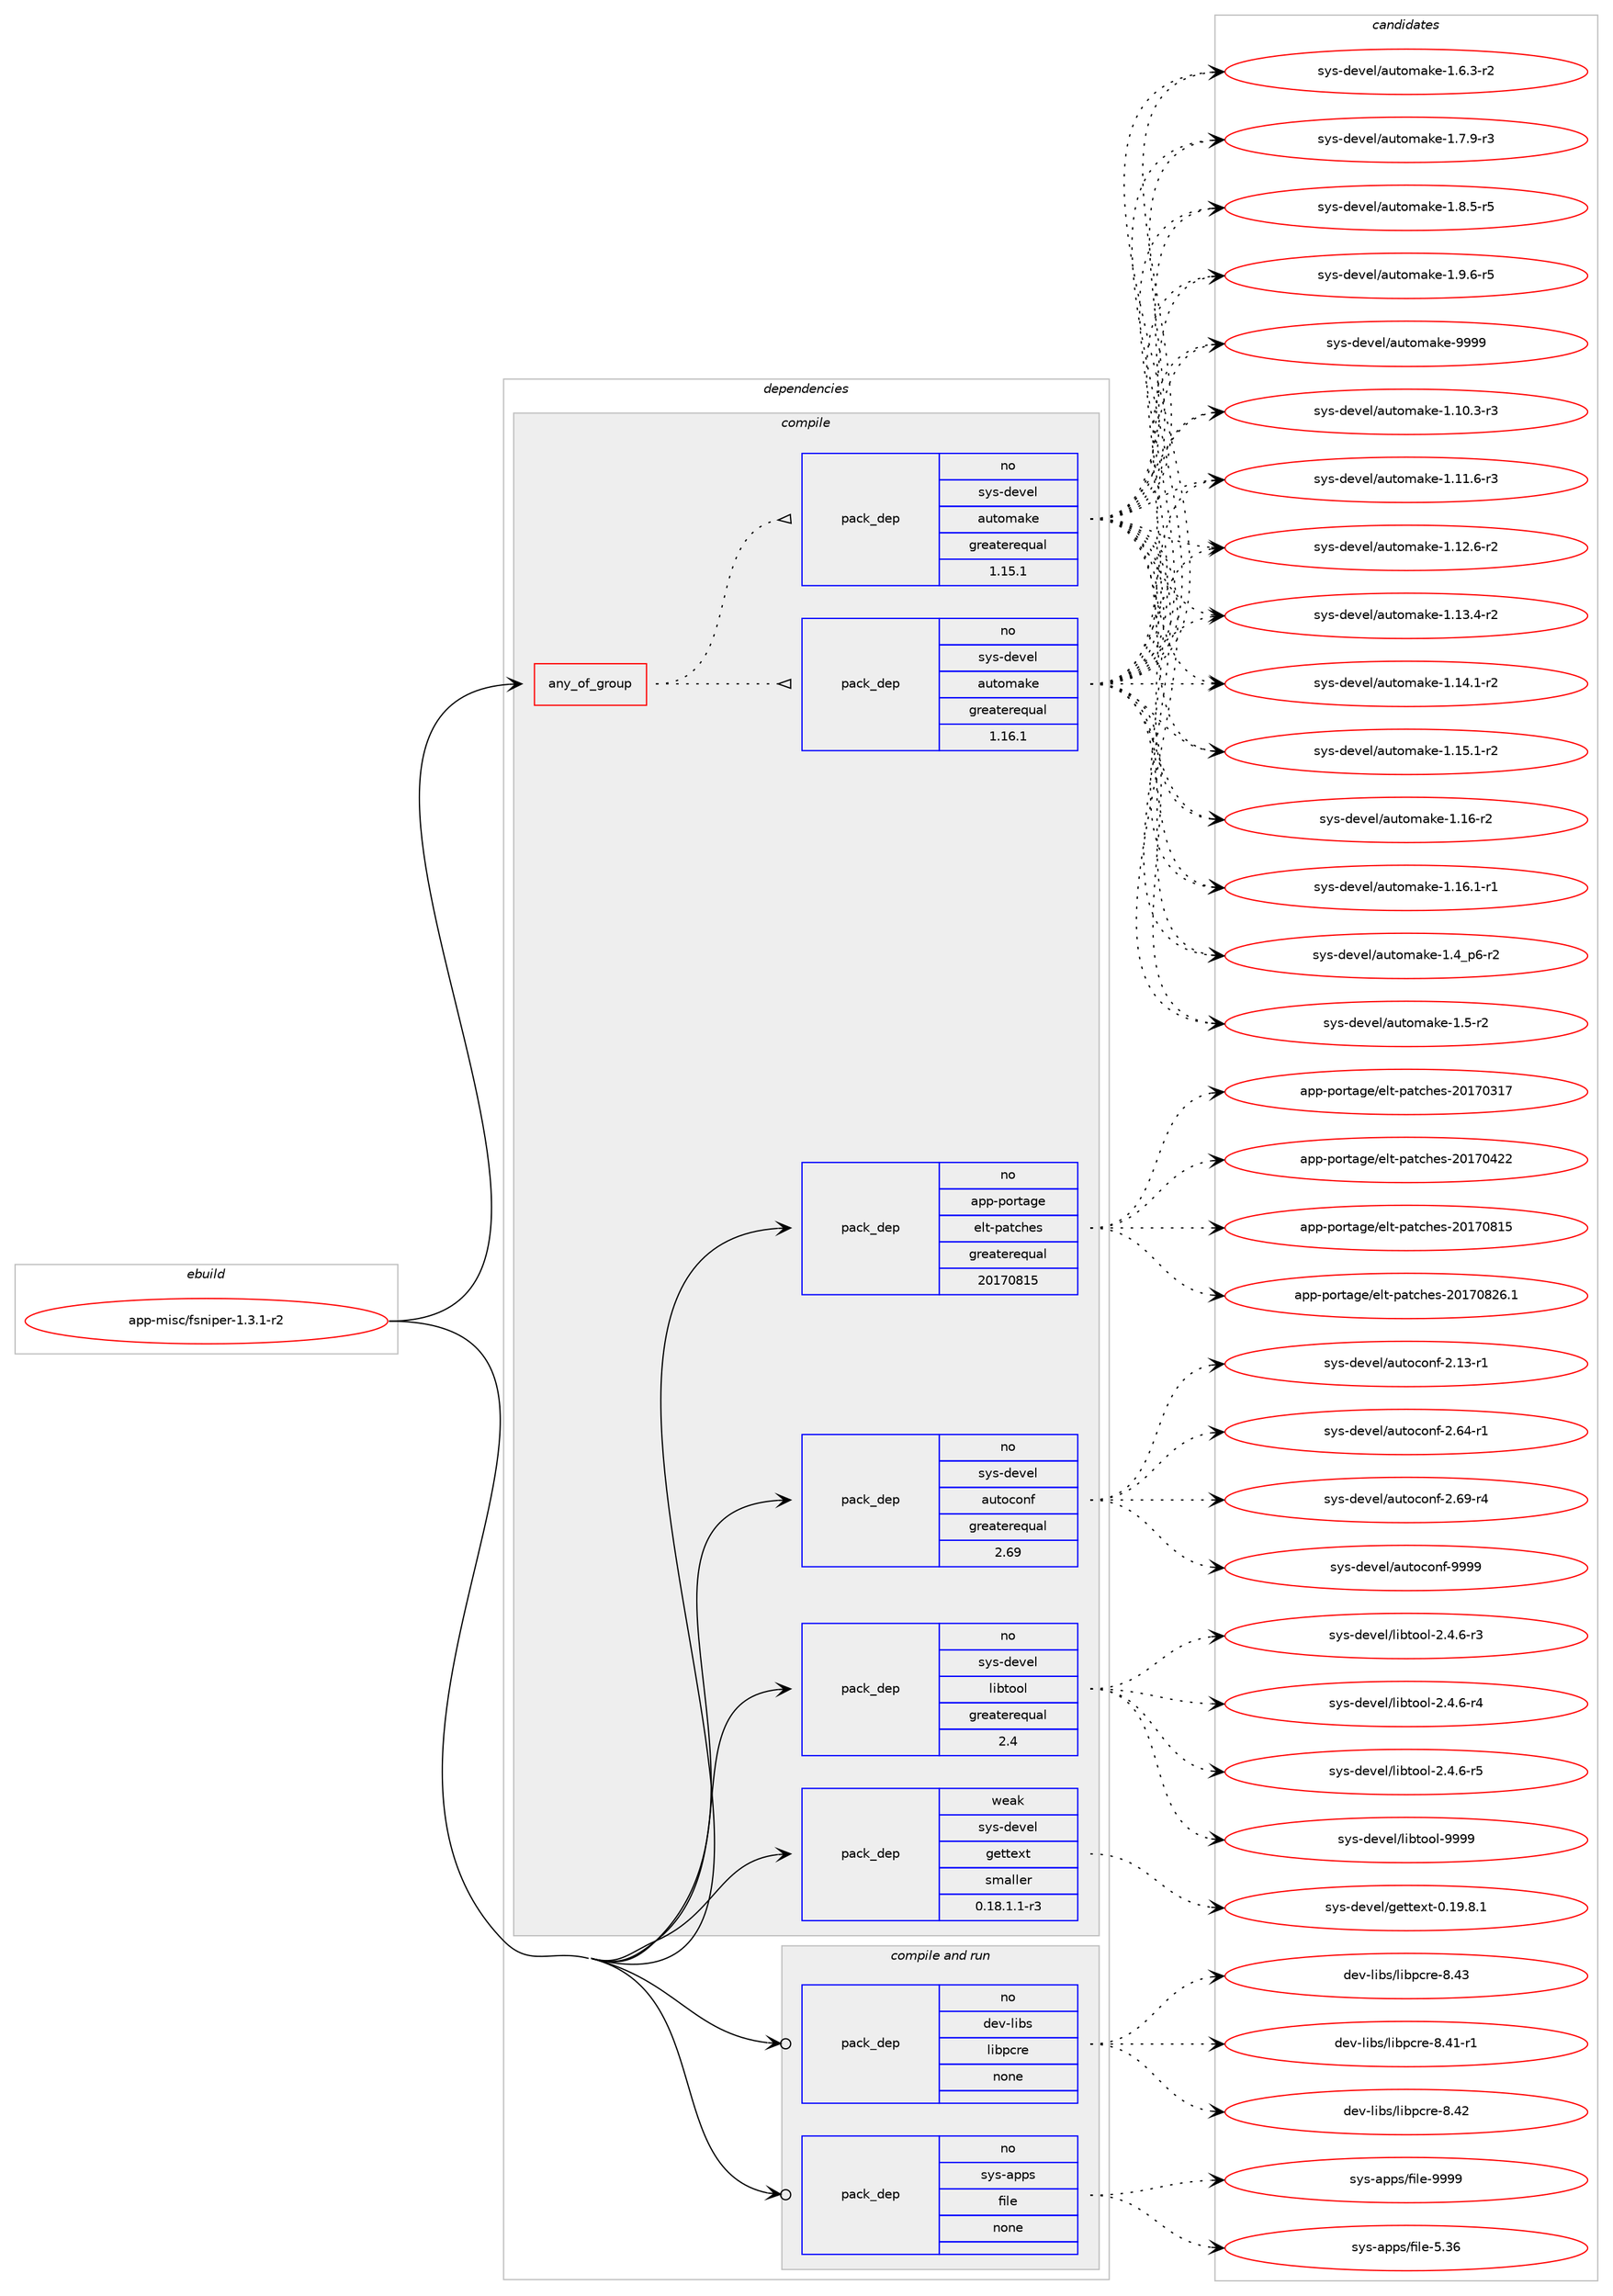 digraph prolog {

# *************
# Graph options
# *************

newrank=true;
concentrate=true;
compound=true;
graph [rankdir=LR,fontname=Helvetica,fontsize=10,ranksep=1.5];#, ranksep=2.5, nodesep=0.2];
edge  [arrowhead=vee];
node  [fontname=Helvetica,fontsize=10];

# **********
# The ebuild
# **********

subgraph cluster_leftcol {
color=gray;
rank=same;
label=<<i>ebuild</i>>;
id [label="app-misc/fsniper-1.3.1-r2", color=red, width=4, href="../app-misc/fsniper-1.3.1-r2.svg"];
}

# ****************
# The dependencies
# ****************

subgraph cluster_midcol {
color=gray;
label=<<i>dependencies</i>>;
subgraph cluster_compile {
fillcolor="#eeeeee";
style=filled;
label=<<i>compile</i>>;
subgraph any19666 {
dependency1298622 [label=<<TABLE BORDER="0" CELLBORDER="1" CELLSPACING="0" CELLPADDING="4"><TR><TD CELLPADDING="10">any_of_group</TD></TR></TABLE>>, shape=none, color=red];subgraph pack925177 {
dependency1298623 [label=<<TABLE BORDER="0" CELLBORDER="1" CELLSPACING="0" CELLPADDING="4" WIDTH="220"><TR><TD ROWSPAN="6" CELLPADDING="30">pack_dep</TD></TR><TR><TD WIDTH="110">no</TD></TR><TR><TD>sys-devel</TD></TR><TR><TD>automake</TD></TR><TR><TD>greaterequal</TD></TR><TR><TD>1.16.1</TD></TR></TABLE>>, shape=none, color=blue];
}
dependency1298622:e -> dependency1298623:w [weight=20,style="dotted",arrowhead="oinv"];
subgraph pack925178 {
dependency1298624 [label=<<TABLE BORDER="0" CELLBORDER="1" CELLSPACING="0" CELLPADDING="4" WIDTH="220"><TR><TD ROWSPAN="6" CELLPADDING="30">pack_dep</TD></TR><TR><TD WIDTH="110">no</TD></TR><TR><TD>sys-devel</TD></TR><TR><TD>automake</TD></TR><TR><TD>greaterequal</TD></TR><TR><TD>1.15.1</TD></TR></TABLE>>, shape=none, color=blue];
}
dependency1298622:e -> dependency1298624:w [weight=20,style="dotted",arrowhead="oinv"];
}
id:e -> dependency1298622:w [weight=20,style="solid",arrowhead="vee"];
subgraph pack925179 {
dependency1298625 [label=<<TABLE BORDER="0" CELLBORDER="1" CELLSPACING="0" CELLPADDING="4" WIDTH="220"><TR><TD ROWSPAN="6" CELLPADDING="30">pack_dep</TD></TR><TR><TD WIDTH="110">no</TD></TR><TR><TD>app-portage</TD></TR><TR><TD>elt-patches</TD></TR><TR><TD>greaterequal</TD></TR><TR><TD>20170815</TD></TR></TABLE>>, shape=none, color=blue];
}
id:e -> dependency1298625:w [weight=20,style="solid",arrowhead="vee"];
subgraph pack925180 {
dependency1298626 [label=<<TABLE BORDER="0" CELLBORDER="1" CELLSPACING="0" CELLPADDING="4" WIDTH="220"><TR><TD ROWSPAN="6" CELLPADDING="30">pack_dep</TD></TR><TR><TD WIDTH="110">no</TD></TR><TR><TD>sys-devel</TD></TR><TR><TD>autoconf</TD></TR><TR><TD>greaterequal</TD></TR><TR><TD>2.69</TD></TR></TABLE>>, shape=none, color=blue];
}
id:e -> dependency1298626:w [weight=20,style="solid",arrowhead="vee"];
subgraph pack925181 {
dependency1298627 [label=<<TABLE BORDER="0" CELLBORDER="1" CELLSPACING="0" CELLPADDING="4" WIDTH="220"><TR><TD ROWSPAN="6" CELLPADDING="30">pack_dep</TD></TR><TR><TD WIDTH="110">no</TD></TR><TR><TD>sys-devel</TD></TR><TR><TD>libtool</TD></TR><TR><TD>greaterequal</TD></TR><TR><TD>2.4</TD></TR></TABLE>>, shape=none, color=blue];
}
id:e -> dependency1298627:w [weight=20,style="solid",arrowhead="vee"];
subgraph pack925182 {
dependency1298628 [label=<<TABLE BORDER="0" CELLBORDER="1" CELLSPACING="0" CELLPADDING="4" WIDTH="220"><TR><TD ROWSPAN="6" CELLPADDING="30">pack_dep</TD></TR><TR><TD WIDTH="110">weak</TD></TR><TR><TD>sys-devel</TD></TR><TR><TD>gettext</TD></TR><TR><TD>smaller</TD></TR><TR><TD>0.18.1.1-r3</TD></TR></TABLE>>, shape=none, color=blue];
}
id:e -> dependency1298628:w [weight=20,style="solid",arrowhead="vee"];
}
subgraph cluster_compileandrun {
fillcolor="#eeeeee";
style=filled;
label=<<i>compile and run</i>>;
subgraph pack925183 {
dependency1298629 [label=<<TABLE BORDER="0" CELLBORDER="1" CELLSPACING="0" CELLPADDING="4" WIDTH="220"><TR><TD ROWSPAN="6" CELLPADDING="30">pack_dep</TD></TR><TR><TD WIDTH="110">no</TD></TR><TR><TD>dev-libs</TD></TR><TR><TD>libpcre</TD></TR><TR><TD>none</TD></TR><TR><TD></TD></TR></TABLE>>, shape=none, color=blue];
}
id:e -> dependency1298629:w [weight=20,style="solid",arrowhead="odotvee"];
subgraph pack925184 {
dependency1298630 [label=<<TABLE BORDER="0" CELLBORDER="1" CELLSPACING="0" CELLPADDING="4" WIDTH="220"><TR><TD ROWSPAN="6" CELLPADDING="30">pack_dep</TD></TR><TR><TD WIDTH="110">no</TD></TR><TR><TD>sys-apps</TD></TR><TR><TD>file</TD></TR><TR><TD>none</TD></TR><TR><TD></TD></TR></TABLE>>, shape=none, color=blue];
}
id:e -> dependency1298630:w [weight=20,style="solid",arrowhead="odotvee"];
}
subgraph cluster_run {
fillcolor="#eeeeee";
style=filled;
label=<<i>run</i>>;
}
}

# **************
# The candidates
# **************

subgraph cluster_choices {
rank=same;
color=gray;
label=<<i>candidates</i>>;

subgraph choice925177 {
color=black;
nodesep=1;
choice11512111545100101118101108479711711611110997107101454946494846514511451 [label="sys-devel/automake-1.10.3-r3", color=red, width=4,href="../sys-devel/automake-1.10.3-r3.svg"];
choice11512111545100101118101108479711711611110997107101454946494946544511451 [label="sys-devel/automake-1.11.6-r3", color=red, width=4,href="../sys-devel/automake-1.11.6-r3.svg"];
choice11512111545100101118101108479711711611110997107101454946495046544511450 [label="sys-devel/automake-1.12.6-r2", color=red, width=4,href="../sys-devel/automake-1.12.6-r2.svg"];
choice11512111545100101118101108479711711611110997107101454946495146524511450 [label="sys-devel/automake-1.13.4-r2", color=red, width=4,href="../sys-devel/automake-1.13.4-r2.svg"];
choice11512111545100101118101108479711711611110997107101454946495246494511450 [label="sys-devel/automake-1.14.1-r2", color=red, width=4,href="../sys-devel/automake-1.14.1-r2.svg"];
choice11512111545100101118101108479711711611110997107101454946495346494511450 [label="sys-devel/automake-1.15.1-r2", color=red, width=4,href="../sys-devel/automake-1.15.1-r2.svg"];
choice1151211154510010111810110847971171161111099710710145494649544511450 [label="sys-devel/automake-1.16-r2", color=red, width=4,href="../sys-devel/automake-1.16-r2.svg"];
choice11512111545100101118101108479711711611110997107101454946495446494511449 [label="sys-devel/automake-1.16.1-r1", color=red, width=4,href="../sys-devel/automake-1.16.1-r1.svg"];
choice115121115451001011181011084797117116111109971071014549465295112544511450 [label="sys-devel/automake-1.4_p6-r2", color=red, width=4,href="../sys-devel/automake-1.4_p6-r2.svg"];
choice11512111545100101118101108479711711611110997107101454946534511450 [label="sys-devel/automake-1.5-r2", color=red, width=4,href="../sys-devel/automake-1.5-r2.svg"];
choice115121115451001011181011084797117116111109971071014549465446514511450 [label="sys-devel/automake-1.6.3-r2", color=red, width=4,href="../sys-devel/automake-1.6.3-r2.svg"];
choice115121115451001011181011084797117116111109971071014549465546574511451 [label="sys-devel/automake-1.7.9-r3", color=red, width=4,href="../sys-devel/automake-1.7.9-r3.svg"];
choice115121115451001011181011084797117116111109971071014549465646534511453 [label="sys-devel/automake-1.8.5-r5", color=red, width=4,href="../sys-devel/automake-1.8.5-r5.svg"];
choice115121115451001011181011084797117116111109971071014549465746544511453 [label="sys-devel/automake-1.9.6-r5", color=red, width=4,href="../sys-devel/automake-1.9.6-r5.svg"];
choice115121115451001011181011084797117116111109971071014557575757 [label="sys-devel/automake-9999", color=red, width=4,href="../sys-devel/automake-9999.svg"];
dependency1298623:e -> choice11512111545100101118101108479711711611110997107101454946494846514511451:w [style=dotted,weight="100"];
dependency1298623:e -> choice11512111545100101118101108479711711611110997107101454946494946544511451:w [style=dotted,weight="100"];
dependency1298623:e -> choice11512111545100101118101108479711711611110997107101454946495046544511450:w [style=dotted,weight="100"];
dependency1298623:e -> choice11512111545100101118101108479711711611110997107101454946495146524511450:w [style=dotted,weight="100"];
dependency1298623:e -> choice11512111545100101118101108479711711611110997107101454946495246494511450:w [style=dotted,weight="100"];
dependency1298623:e -> choice11512111545100101118101108479711711611110997107101454946495346494511450:w [style=dotted,weight="100"];
dependency1298623:e -> choice1151211154510010111810110847971171161111099710710145494649544511450:w [style=dotted,weight="100"];
dependency1298623:e -> choice11512111545100101118101108479711711611110997107101454946495446494511449:w [style=dotted,weight="100"];
dependency1298623:e -> choice115121115451001011181011084797117116111109971071014549465295112544511450:w [style=dotted,weight="100"];
dependency1298623:e -> choice11512111545100101118101108479711711611110997107101454946534511450:w [style=dotted,weight="100"];
dependency1298623:e -> choice115121115451001011181011084797117116111109971071014549465446514511450:w [style=dotted,weight="100"];
dependency1298623:e -> choice115121115451001011181011084797117116111109971071014549465546574511451:w [style=dotted,weight="100"];
dependency1298623:e -> choice115121115451001011181011084797117116111109971071014549465646534511453:w [style=dotted,weight="100"];
dependency1298623:e -> choice115121115451001011181011084797117116111109971071014549465746544511453:w [style=dotted,weight="100"];
dependency1298623:e -> choice115121115451001011181011084797117116111109971071014557575757:w [style=dotted,weight="100"];
}
subgraph choice925178 {
color=black;
nodesep=1;
choice11512111545100101118101108479711711611110997107101454946494846514511451 [label="sys-devel/automake-1.10.3-r3", color=red, width=4,href="../sys-devel/automake-1.10.3-r3.svg"];
choice11512111545100101118101108479711711611110997107101454946494946544511451 [label="sys-devel/automake-1.11.6-r3", color=red, width=4,href="../sys-devel/automake-1.11.6-r3.svg"];
choice11512111545100101118101108479711711611110997107101454946495046544511450 [label="sys-devel/automake-1.12.6-r2", color=red, width=4,href="../sys-devel/automake-1.12.6-r2.svg"];
choice11512111545100101118101108479711711611110997107101454946495146524511450 [label="sys-devel/automake-1.13.4-r2", color=red, width=4,href="../sys-devel/automake-1.13.4-r2.svg"];
choice11512111545100101118101108479711711611110997107101454946495246494511450 [label="sys-devel/automake-1.14.1-r2", color=red, width=4,href="../sys-devel/automake-1.14.1-r2.svg"];
choice11512111545100101118101108479711711611110997107101454946495346494511450 [label="sys-devel/automake-1.15.1-r2", color=red, width=4,href="../sys-devel/automake-1.15.1-r2.svg"];
choice1151211154510010111810110847971171161111099710710145494649544511450 [label="sys-devel/automake-1.16-r2", color=red, width=4,href="../sys-devel/automake-1.16-r2.svg"];
choice11512111545100101118101108479711711611110997107101454946495446494511449 [label="sys-devel/automake-1.16.1-r1", color=red, width=4,href="../sys-devel/automake-1.16.1-r1.svg"];
choice115121115451001011181011084797117116111109971071014549465295112544511450 [label="sys-devel/automake-1.4_p6-r2", color=red, width=4,href="../sys-devel/automake-1.4_p6-r2.svg"];
choice11512111545100101118101108479711711611110997107101454946534511450 [label="sys-devel/automake-1.5-r2", color=red, width=4,href="../sys-devel/automake-1.5-r2.svg"];
choice115121115451001011181011084797117116111109971071014549465446514511450 [label="sys-devel/automake-1.6.3-r2", color=red, width=4,href="../sys-devel/automake-1.6.3-r2.svg"];
choice115121115451001011181011084797117116111109971071014549465546574511451 [label="sys-devel/automake-1.7.9-r3", color=red, width=4,href="../sys-devel/automake-1.7.9-r3.svg"];
choice115121115451001011181011084797117116111109971071014549465646534511453 [label="sys-devel/automake-1.8.5-r5", color=red, width=4,href="../sys-devel/automake-1.8.5-r5.svg"];
choice115121115451001011181011084797117116111109971071014549465746544511453 [label="sys-devel/automake-1.9.6-r5", color=red, width=4,href="../sys-devel/automake-1.9.6-r5.svg"];
choice115121115451001011181011084797117116111109971071014557575757 [label="sys-devel/automake-9999", color=red, width=4,href="../sys-devel/automake-9999.svg"];
dependency1298624:e -> choice11512111545100101118101108479711711611110997107101454946494846514511451:w [style=dotted,weight="100"];
dependency1298624:e -> choice11512111545100101118101108479711711611110997107101454946494946544511451:w [style=dotted,weight="100"];
dependency1298624:e -> choice11512111545100101118101108479711711611110997107101454946495046544511450:w [style=dotted,weight="100"];
dependency1298624:e -> choice11512111545100101118101108479711711611110997107101454946495146524511450:w [style=dotted,weight="100"];
dependency1298624:e -> choice11512111545100101118101108479711711611110997107101454946495246494511450:w [style=dotted,weight="100"];
dependency1298624:e -> choice11512111545100101118101108479711711611110997107101454946495346494511450:w [style=dotted,weight="100"];
dependency1298624:e -> choice1151211154510010111810110847971171161111099710710145494649544511450:w [style=dotted,weight="100"];
dependency1298624:e -> choice11512111545100101118101108479711711611110997107101454946495446494511449:w [style=dotted,weight="100"];
dependency1298624:e -> choice115121115451001011181011084797117116111109971071014549465295112544511450:w [style=dotted,weight="100"];
dependency1298624:e -> choice11512111545100101118101108479711711611110997107101454946534511450:w [style=dotted,weight="100"];
dependency1298624:e -> choice115121115451001011181011084797117116111109971071014549465446514511450:w [style=dotted,weight="100"];
dependency1298624:e -> choice115121115451001011181011084797117116111109971071014549465546574511451:w [style=dotted,weight="100"];
dependency1298624:e -> choice115121115451001011181011084797117116111109971071014549465646534511453:w [style=dotted,weight="100"];
dependency1298624:e -> choice115121115451001011181011084797117116111109971071014549465746544511453:w [style=dotted,weight="100"];
dependency1298624:e -> choice115121115451001011181011084797117116111109971071014557575757:w [style=dotted,weight="100"];
}
subgraph choice925179 {
color=black;
nodesep=1;
choice97112112451121111141169710310147101108116451129711699104101115455048495548514955 [label="app-portage/elt-patches-20170317", color=red, width=4,href="../app-portage/elt-patches-20170317.svg"];
choice97112112451121111141169710310147101108116451129711699104101115455048495548525050 [label="app-portage/elt-patches-20170422", color=red, width=4,href="../app-portage/elt-patches-20170422.svg"];
choice97112112451121111141169710310147101108116451129711699104101115455048495548564953 [label="app-portage/elt-patches-20170815", color=red, width=4,href="../app-portage/elt-patches-20170815.svg"];
choice971121124511211111411697103101471011081164511297116991041011154550484955485650544649 [label="app-portage/elt-patches-20170826.1", color=red, width=4,href="../app-portage/elt-patches-20170826.1.svg"];
dependency1298625:e -> choice97112112451121111141169710310147101108116451129711699104101115455048495548514955:w [style=dotted,weight="100"];
dependency1298625:e -> choice97112112451121111141169710310147101108116451129711699104101115455048495548525050:w [style=dotted,weight="100"];
dependency1298625:e -> choice97112112451121111141169710310147101108116451129711699104101115455048495548564953:w [style=dotted,weight="100"];
dependency1298625:e -> choice971121124511211111411697103101471011081164511297116991041011154550484955485650544649:w [style=dotted,weight="100"];
}
subgraph choice925180 {
color=black;
nodesep=1;
choice1151211154510010111810110847971171161119911111010245504649514511449 [label="sys-devel/autoconf-2.13-r1", color=red, width=4,href="../sys-devel/autoconf-2.13-r1.svg"];
choice1151211154510010111810110847971171161119911111010245504654524511449 [label="sys-devel/autoconf-2.64-r1", color=red, width=4,href="../sys-devel/autoconf-2.64-r1.svg"];
choice1151211154510010111810110847971171161119911111010245504654574511452 [label="sys-devel/autoconf-2.69-r4", color=red, width=4,href="../sys-devel/autoconf-2.69-r4.svg"];
choice115121115451001011181011084797117116111991111101024557575757 [label="sys-devel/autoconf-9999", color=red, width=4,href="../sys-devel/autoconf-9999.svg"];
dependency1298626:e -> choice1151211154510010111810110847971171161119911111010245504649514511449:w [style=dotted,weight="100"];
dependency1298626:e -> choice1151211154510010111810110847971171161119911111010245504654524511449:w [style=dotted,weight="100"];
dependency1298626:e -> choice1151211154510010111810110847971171161119911111010245504654574511452:w [style=dotted,weight="100"];
dependency1298626:e -> choice115121115451001011181011084797117116111991111101024557575757:w [style=dotted,weight="100"];
}
subgraph choice925181 {
color=black;
nodesep=1;
choice1151211154510010111810110847108105981161111111084550465246544511451 [label="sys-devel/libtool-2.4.6-r3", color=red, width=4,href="../sys-devel/libtool-2.4.6-r3.svg"];
choice1151211154510010111810110847108105981161111111084550465246544511452 [label="sys-devel/libtool-2.4.6-r4", color=red, width=4,href="../sys-devel/libtool-2.4.6-r4.svg"];
choice1151211154510010111810110847108105981161111111084550465246544511453 [label="sys-devel/libtool-2.4.6-r5", color=red, width=4,href="../sys-devel/libtool-2.4.6-r5.svg"];
choice1151211154510010111810110847108105981161111111084557575757 [label="sys-devel/libtool-9999", color=red, width=4,href="../sys-devel/libtool-9999.svg"];
dependency1298627:e -> choice1151211154510010111810110847108105981161111111084550465246544511451:w [style=dotted,weight="100"];
dependency1298627:e -> choice1151211154510010111810110847108105981161111111084550465246544511452:w [style=dotted,weight="100"];
dependency1298627:e -> choice1151211154510010111810110847108105981161111111084550465246544511453:w [style=dotted,weight="100"];
dependency1298627:e -> choice1151211154510010111810110847108105981161111111084557575757:w [style=dotted,weight="100"];
}
subgraph choice925182 {
color=black;
nodesep=1;
choice1151211154510010111810110847103101116116101120116454846495746564649 [label="sys-devel/gettext-0.19.8.1", color=red, width=4,href="../sys-devel/gettext-0.19.8.1.svg"];
dependency1298628:e -> choice1151211154510010111810110847103101116116101120116454846495746564649:w [style=dotted,weight="100"];
}
subgraph choice925183 {
color=black;
nodesep=1;
choice100101118451081059811547108105981129911410145564652494511449 [label="dev-libs/libpcre-8.41-r1", color=red, width=4,href="../dev-libs/libpcre-8.41-r1.svg"];
choice10010111845108105981154710810598112991141014556465250 [label="dev-libs/libpcre-8.42", color=red, width=4,href="../dev-libs/libpcre-8.42.svg"];
choice10010111845108105981154710810598112991141014556465251 [label="dev-libs/libpcre-8.43", color=red, width=4,href="../dev-libs/libpcre-8.43.svg"];
dependency1298629:e -> choice100101118451081059811547108105981129911410145564652494511449:w [style=dotted,weight="100"];
dependency1298629:e -> choice10010111845108105981154710810598112991141014556465250:w [style=dotted,weight="100"];
dependency1298629:e -> choice10010111845108105981154710810598112991141014556465251:w [style=dotted,weight="100"];
}
subgraph choice925184 {
color=black;
nodesep=1;
choice1151211154597112112115471021051081014553465154 [label="sys-apps/file-5.36", color=red, width=4,href="../sys-apps/file-5.36.svg"];
choice1151211154597112112115471021051081014557575757 [label="sys-apps/file-9999", color=red, width=4,href="../sys-apps/file-9999.svg"];
dependency1298630:e -> choice1151211154597112112115471021051081014553465154:w [style=dotted,weight="100"];
dependency1298630:e -> choice1151211154597112112115471021051081014557575757:w [style=dotted,weight="100"];
}
}

}
